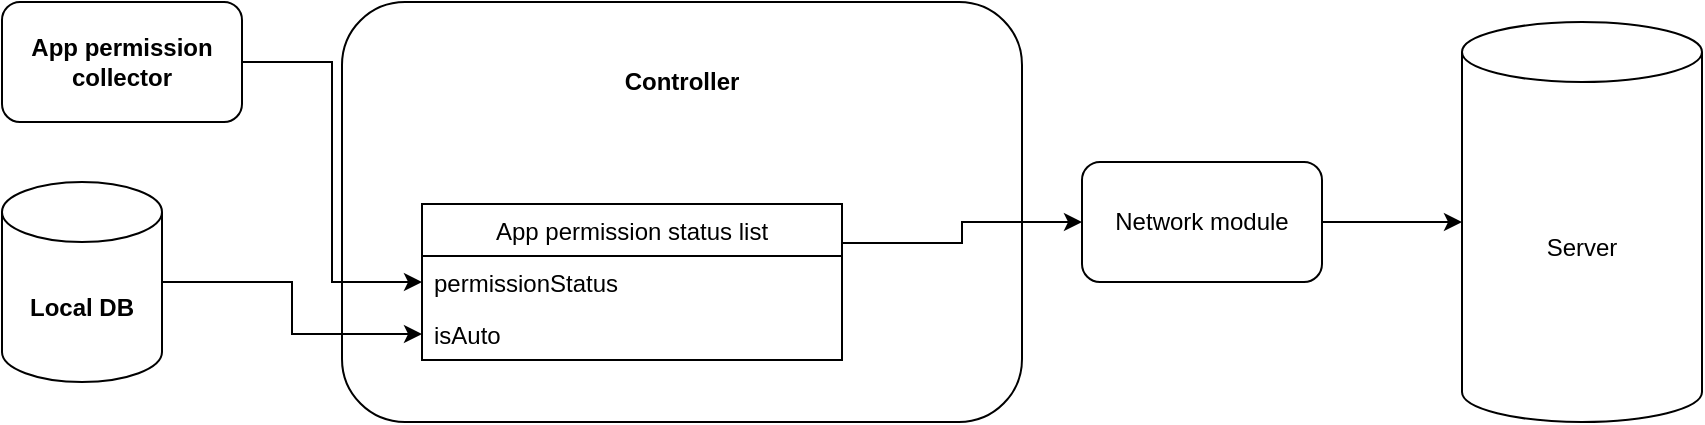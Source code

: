 <mxfile version="14.6.10" type="device"><diagram id="BdMTHOTcuP-_OXXVNNAn" name="Page-1"><mxGraphModel dx="920" dy="1356" grid="1" gridSize="10" guides="1" tooltips="1" connect="1" arrows="1" fold="1" page="1" pageScale="1" pageWidth="827" pageHeight="1169" math="0" shadow="0"><root><mxCell id="0"/><mxCell id="1" parent="0"/><mxCell id="VfskLvzFQtp9Hv57cTuE-1" value="&lt;b&gt;App permission collector&lt;/b&gt;" style="rounded=1;whiteSpace=wrap;html=1;" vertex="1" parent="1"><mxGeometry x="20" y="430" width="120" height="60" as="geometry"/></mxCell><mxCell id="VfskLvzFQtp9Hv57cTuE-2" value="&lt;b&gt;Local DB&lt;/b&gt;" style="shape=cylinder3;whiteSpace=wrap;html=1;boundedLbl=1;backgroundOutline=1;size=15;" vertex="1" parent="1"><mxGeometry x="20" y="520" width="80" height="100" as="geometry"/></mxCell><mxCell id="VfskLvzFQtp9Hv57cTuE-10" value="" style="group" vertex="1" connectable="0" parent="1"><mxGeometry x="190" y="430" width="340" height="210" as="geometry"/></mxCell><mxCell id="VfskLvzFQtp9Hv57cTuE-8" value="" style="rounded=1;whiteSpace=wrap;html=1;" vertex="1" parent="VfskLvzFQtp9Hv57cTuE-10"><mxGeometry width="340" height="210" as="geometry"/></mxCell><mxCell id="VfskLvzFQtp9Hv57cTuE-4" value="App permission status list" style="swimlane;fontStyle=0;childLayout=stackLayout;horizontal=1;startSize=26;fillColor=none;horizontalStack=0;resizeParent=1;resizeParentMax=0;resizeLast=0;collapsible=1;marginBottom=0;" vertex="1" parent="VfskLvzFQtp9Hv57cTuE-10"><mxGeometry x="40" y="101" width="210" height="78" as="geometry"/></mxCell><mxCell id="VfskLvzFQtp9Hv57cTuE-6" value="permissionStatus" style="text;strokeColor=none;fillColor=none;align=left;verticalAlign=top;spacingLeft=4;spacingRight=4;overflow=hidden;rotatable=0;points=[[0,0.5],[1,0.5]];portConstraint=eastwest;" vertex="1" parent="VfskLvzFQtp9Hv57cTuE-4"><mxGeometry y="26" width="210" height="26" as="geometry"/></mxCell><mxCell id="VfskLvzFQtp9Hv57cTuE-7" value="isAuto" style="text;strokeColor=none;fillColor=none;align=left;verticalAlign=top;spacingLeft=4;spacingRight=4;overflow=hidden;rotatable=0;points=[[0,0.5],[1,0.5]];portConstraint=eastwest;" vertex="1" parent="VfskLvzFQtp9Hv57cTuE-4"><mxGeometry y="52" width="210" height="26" as="geometry"/></mxCell><mxCell id="VfskLvzFQtp9Hv57cTuE-9" value="&lt;font style=&quot;font-size: 12px&quot;&gt;&lt;b&gt;Controller&lt;/b&gt;&lt;/font&gt;" style="text;html=1;strokeColor=none;fillColor=none;align=center;verticalAlign=middle;whiteSpace=wrap;rounded=0;" vertex="1" parent="VfskLvzFQtp9Hv57cTuE-10"><mxGeometry x="150" y="30" width="40" height="20" as="geometry"/></mxCell><mxCell id="VfskLvzFQtp9Hv57cTuE-16" style="edgeStyle=orthogonalEdgeStyle;rounded=0;orthogonalLoop=1;jettySize=auto;html=1;exitX=1;exitY=0.5;exitDx=0;exitDy=0;entryX=0;entryY=0.5;entryDx=0;entryDy=0;entryPerimeter=0;" edge="1" parent="1" source="VfskLvzFQtp9Hv57cTuE-11" target="VfskLvzFQtp9Hv57cTuE-12"><mxGeometry relative="1" as="geometry"/></mxCell><mxCell id="VfskLvzFQtp9Hv57cTuE-11" value="Network module" style="rounded=1;whiteSpace=wrap;html=1;" vertex="1" parent="1"><mxGeometry x="560" y="510" width="120" height="60" as="geometry"/></mxCell><mxCell id="VfskLvzFQtp9Hv57cTuE-12" value="Server" style="shape=cylinder3;whiteSpace=wrap;html=1;boundedLbl=1;backgroundOutline=1;size=15;" vertex="1" parent="1"><mxGeometry x="750" y="440" width="120" height="200" as="geometry"/></mxCell><mxCell id="VfskLvzFQtp9Hv57cTuE-13" style="edgeStyle=orthogonalEdgeStyle;rounded=0;orthogonalLoop=1;jettySize=auto;html=1;exitX=1;exitY=0.5;exitDx=0;exitDy=0;entryX=0;entryY=0.5;entryDx=0;entryDy=0;" edge="1" parent="1" source="VfskLvzFQtp9Hv57cTuE-1" target="VfskLvzFQtp9Hv57cTuE-6"><mxGeometry relative="1" as="geometry"/></mxCell><mxCell id="VfskLvzFQtp9Hv57cTuE-14" style="edgeStyle=orthogonalEdgeStyle;rounded=0;orthogonalLoop=1;jettySize=auto;html=1;exitX=1;exitY=0.5;exitDx=0;exitDy=0;exitPerimeter=0;entryX=0;entryY=0.5;entryDx=0;entryDy=0;" edge="1" parent="1" source="VfskLvzFQtp9Hv57cTuE-2" target="VfskLvzFQtp9Hv57cTuE-7"><mxGeometry relative="1" as="geometry"/></mxCell><mxCell id="VfskLvzFQtp9Hv57cTuE-15" style="edgeStyle=orthogonalEdgeStyle;rounded=0;orthogonalLoop=1;jettySize=auto;html=1;exitX=1;exitY=0.25;exitDx=0;exitDy=0;entryX=0;entryY=0.5;entryDx=0;entryDy=0;" edge="1" parent="1" source="VfskLvzFQtp9Hv57cTuE-4" target="VfskLvzFQtp9Hv57cTuE-11"><mxGeometry relative="1" as="geometry"/></mxCell></root></mxGraphModel></diagram></mxfile>